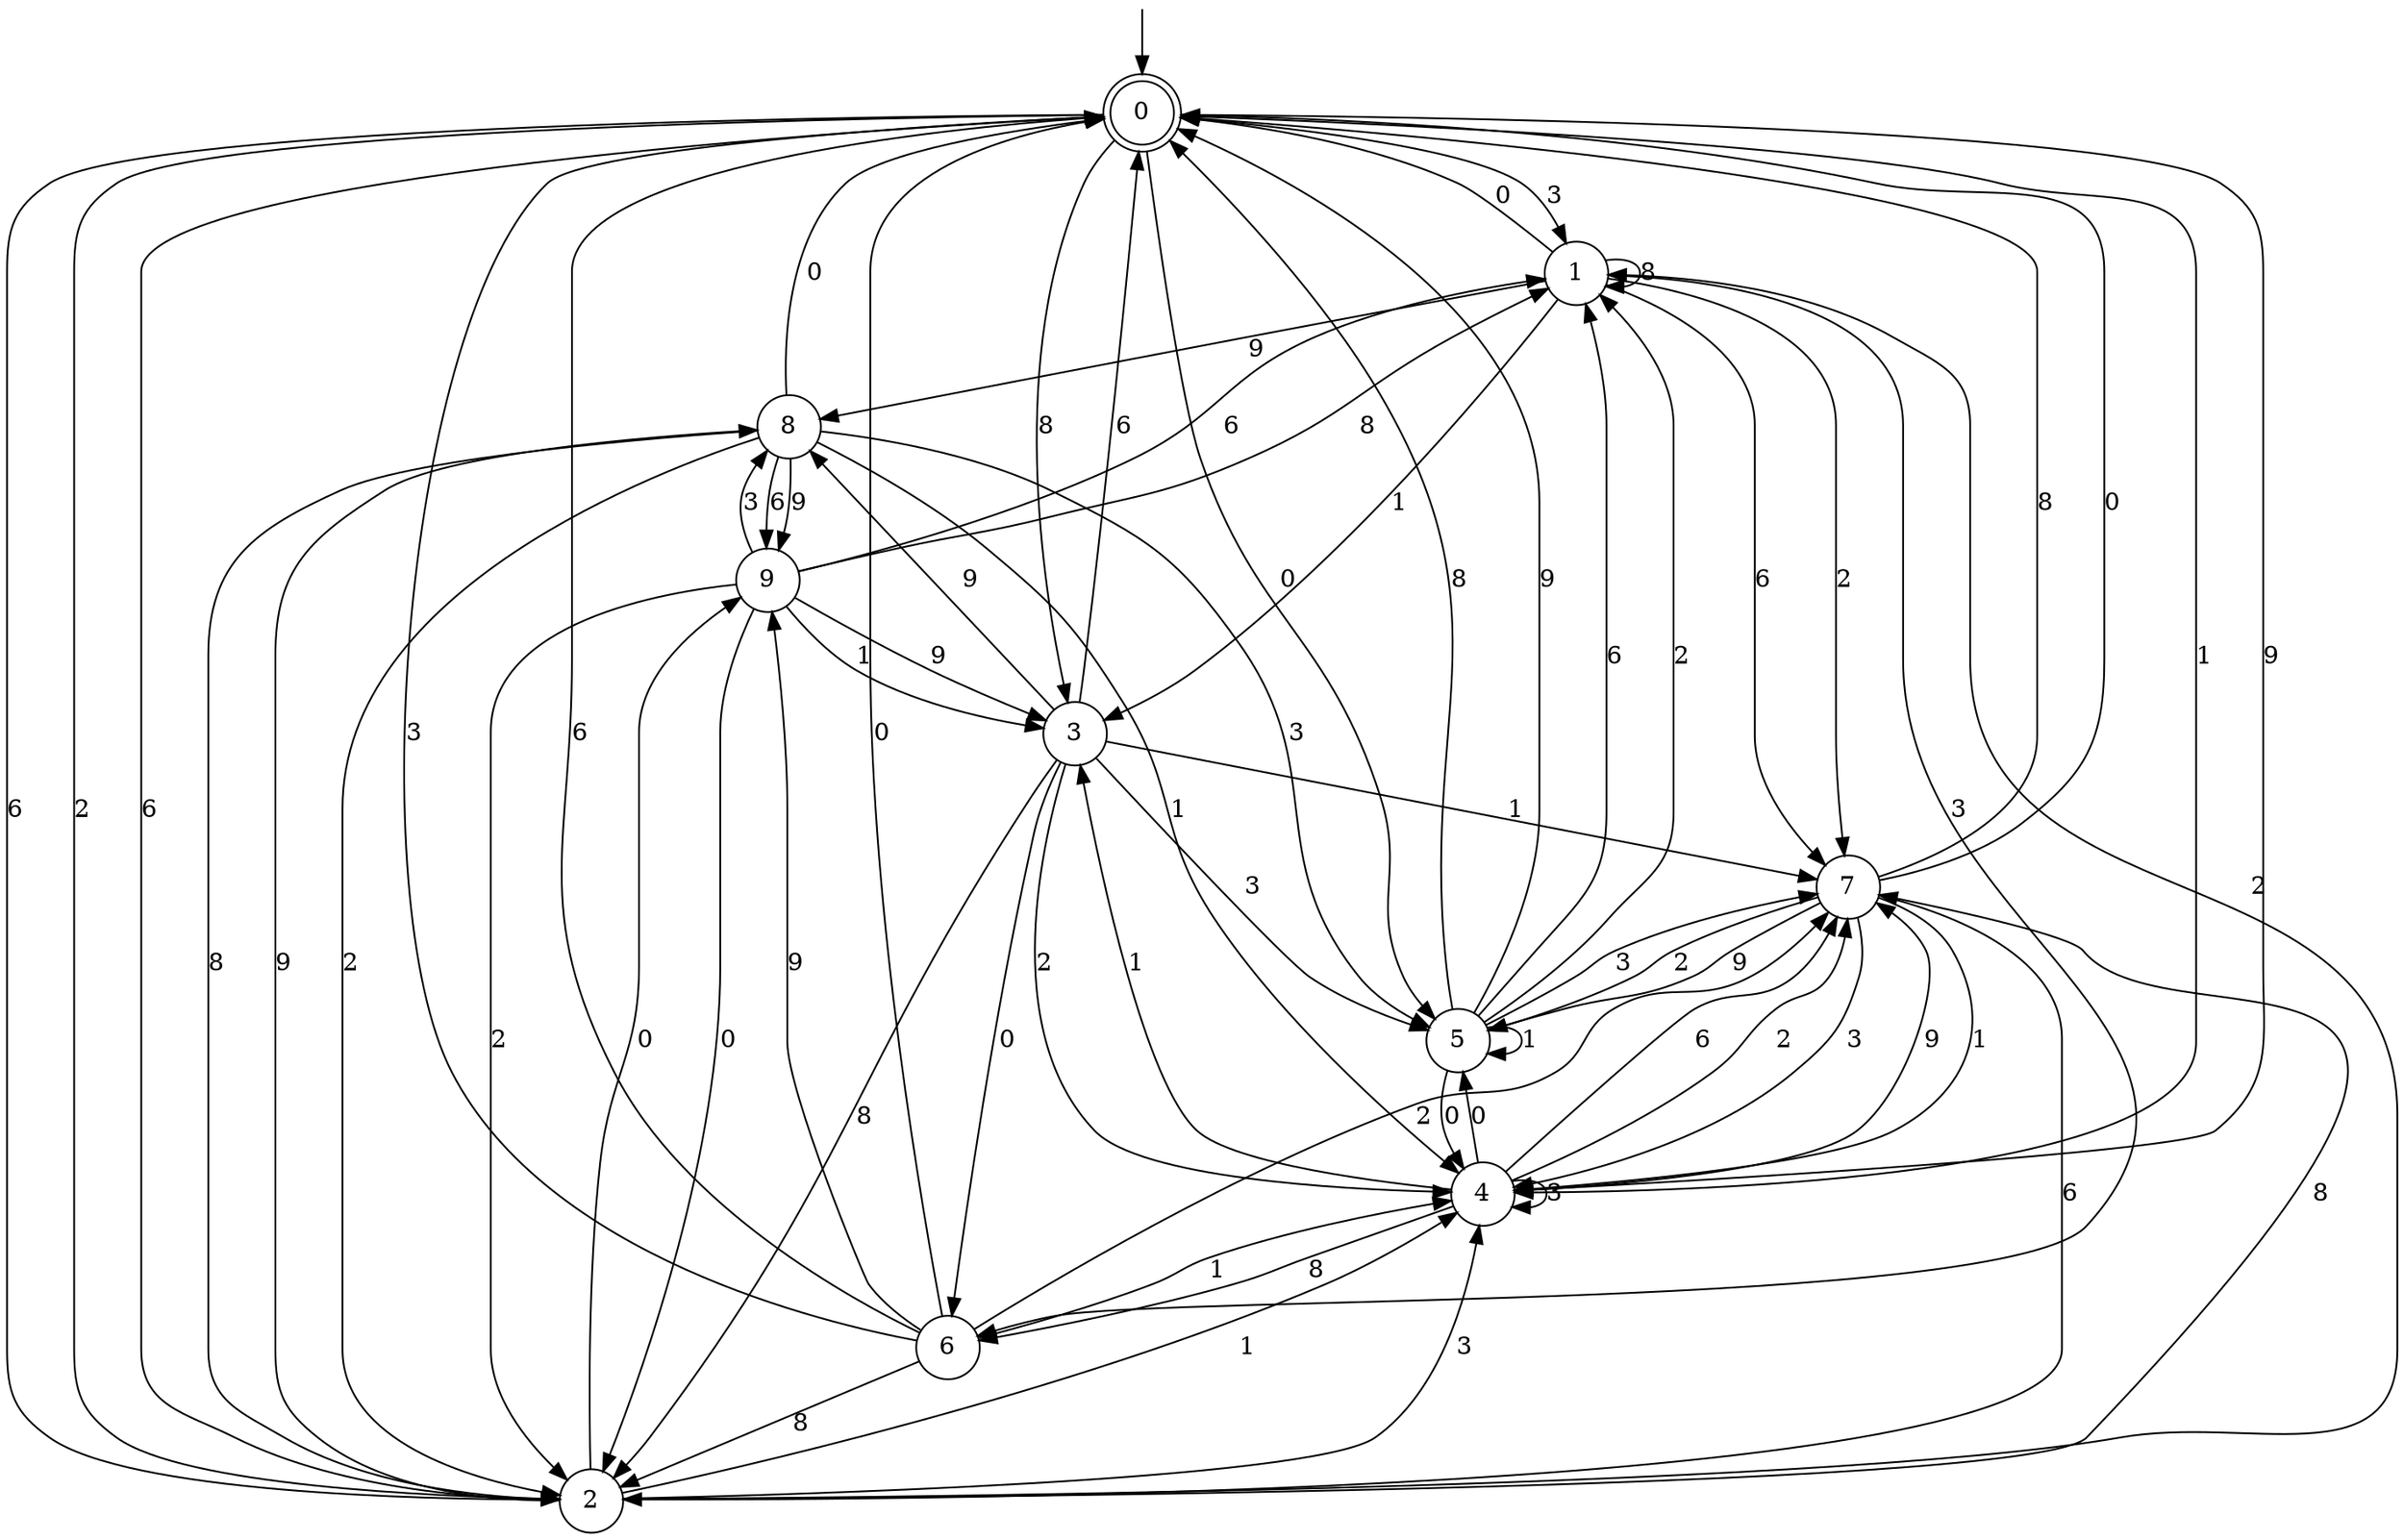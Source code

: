 digraph g {

	s0 [shape="doublecircle" label="0"];
	s1 [shape="circle" label="1"];
	s2 [shape="circle" label="2"];
	s3 [shape="circle" label="3"];
	s4 [shape="circle" label="4"];
	s5 [shape="circle" label="5"];
	s6 [shape="circle" label="6"];
	s7 [shape="circle" label="7"];
	s8 [shape="circle" label="8"];
	s9 [shape="circle" label="9"];
	s0 -> s1 [label="3"];
	s0 -> s2 [label="6"];
	s0 -> s3 [label="8"];
	s0 -> s2 [label="2"];
	s0 -> s4 [label="9"];
	s0 -> s4 [label="1"];
	s0 -> s5 [label="0"];
	s1 -> s6 [label="3"];
	s1 -> s7 [label="6"];
	s1 -> s1 [label="8"];
	s1 -> s7 [label="2"];
	s1 -> s8 [label="9"];
	s1 -> s3 [label="1"];
	s1 -> s0 [label="0"];
	s2 -> s4 [label="3"];
	s2 -> s0 [label="6"];
	s2 -> s7 [label="8"];
	s2 -> s1 [label="2"];
	s2 -> s8 [label="9"];
	s2 -> s4 [label="1"];
	s2 -> s9 [label="0"];
	s3 -> s5 [label="3"];
	s3 -> s0 [label="6"];
	s3 -> s2 [label="8"];
	s3 -> s4 [label="2"];
	s3 -> s8 [label="9"];
	s3 -> s7 [label="1"];
	s3 -> s6 [label="0"];
	s4 -> s4 [label="3"];
	s4 -> s7 [label="6"];
	s4 -> s6 [label="8"];
	s4 -> s7 [label="2"];
	s4 -> s7 [label="9"];
	s4 -> s3 [label="1"];
	s4 -> s5 [label="0"];
	s5 -> s7 [label="3"];
	s5 -> s1 [label="6"];
	s5 -> s0 [label="8"];
	s5 -> s1 [label="2"];
	s5 -> s0 [label="9"];
	s5 -> s5 [label="1"];
	s5 -> s4 [label="0"];
	s6 -> s0 [label="3"];
	s6 -> s0 [label="6"];
	s6 -> s2 [label="8"];
	s6 -> s7 [label="2"];
	s6 -> s9 [label="9"];
	s6 -> s4 [label="1"];
	s6 -> s0 [label="0"];
	s7 -> s4 [label="3"];
	s7 -> s2 [label="6"];
	s7 -> s0 [label="8"];
	s7 -> s5 [label="2"];
	s7 -> s5 [label="9"];
	s7 -> s4 [label="1"];
	s7 -> s0 [label="0"];
	s8 -> s5 [label="3"];
	s8 -> s9 [label="6"];
	s8 -> s2 [label="8"];
	s8 -> s2 [label="2"];
	s8 -> s9 [label="9"];
	s8 -> s4 [label="1"];
	s8 -> s0 [label="0"];
	s9 -> s8 [label="3"];
	s9 -> s1 [label="6"];
	s9 -> s1 [label="8"];
	s9 -> s2 [label="2"];
	s9 -> s3 [label="9"];
	s9 -> s3 [label="1"];
	s9 -> s2 [label="0"];

__start0 [label="" shape="none" width="0" height="0"];
__start0 -> s0;

}
